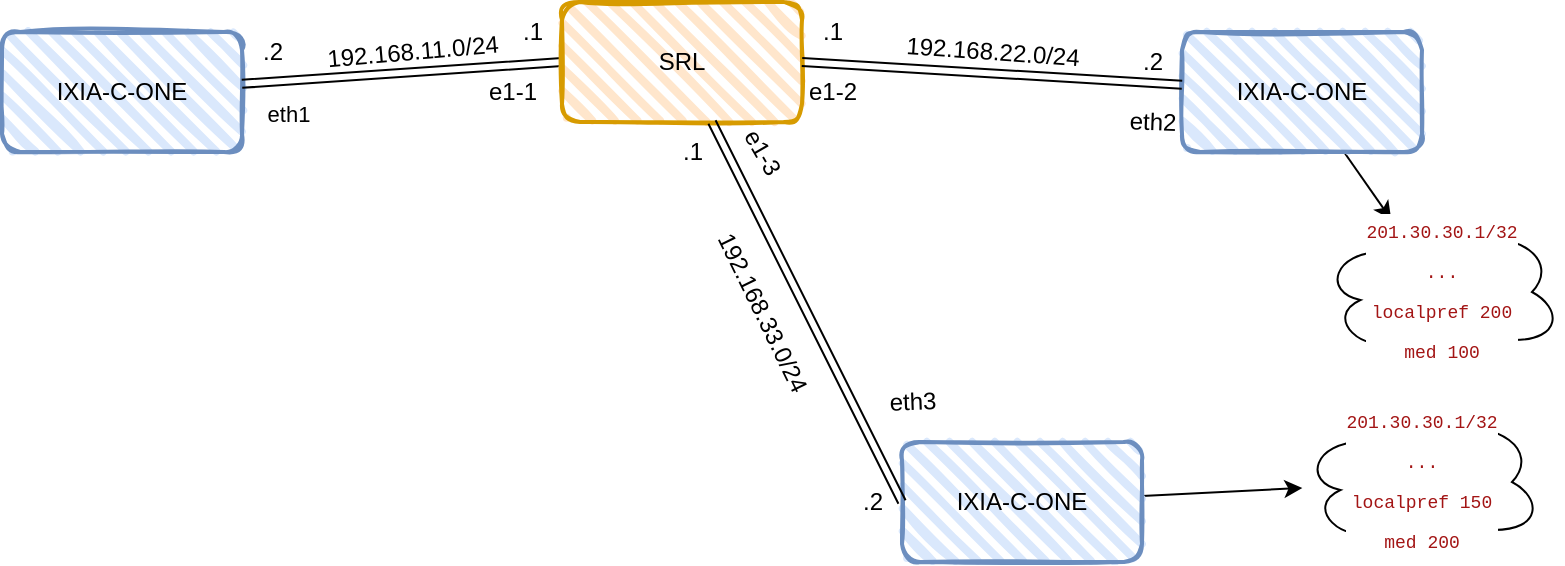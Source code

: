 <mxfile>
    <diagram id="n5aD3pfc266fdFQB0mMG" name="Page-1">
        <mxGraphModel dx="760" dy="243" grid="1" gridSize="10" guides="1" tooltips="1" connect="1" arrows="1" fold="1" page="1" pageScale="1" pageWidth="850" pageHeight="1100" math="0" shadow="0">
            <root>
                <mxCell id="0"/>
                <mxCell id="1" parent="0"/>
                <mxCell id="2" value="IXIA-C-ONE" style="rounded=1;whiteSpace=wrap;html=1;strokeWidth=2;fillWeight=4;hachureGap=8;hachureAngle=45;fillColor=#dae8fc;sketch=1;strokeColor=#6c8ebf;" parent="1" vertex="1">
                    <mxGeometry x="40" y="75" width="120" height="60" as="geometry"/>
                </mxCell>
                <mxCell id="27" value="" style="edgeStyle=none;html=1;" edge="1" parent="1" source="3" target="26">
                    <mxGeometry relative="1" as="geometry"/>
                </mxCell>
                <mxCell id="3" value="IXIA-C-ONE" style="rounded=1;whiteSpace=wrap;html=1;strokeWidth=2;fillWeight=4;hachureGap=8;hachureAngle=45;fillColor=#dae8fc;sketch=1;strokeColor=#6c8ebf;" parent="1" vertex="1">
                    <mxGeometry x="630" y="75" width="120" height="60" as="geometry"/>
                </mxCell>
                <mxCell id="4" value="" style="shape=link;html=1;entryX=0;entryY=0.5;entryDx=0;entryDy=0;" parent="1" source="2" target="6" edge="1">
                    <mxGeometry width="100" relative="1" as="geometry">
                        <mxPoint x="340" y="280" as="sourcePoint"/>
                        <mxPoint x="440" y="280" as="targetPoint"/>
                    </mxGeometry>
                </mxCell>
                <mxCell id="5" value="eth1" style="edgeLabel;html=1;align=center;verticalAlign=middle;resizable=0;points=[];" parent="4" vertex="1" connectable="0">
                    <mxGeometry x="-0.783" y="-1" relative="1" as="geometry">
                        <mxPoint x="5" y="15" as="offset"/>
                    </mxGeometry>
                </mxCell>
                <mxCell id="6" value="SRL" style="rounded=1;whiteSpace=wrap;html=1;strokeWidth=2;fillWeight=4;hachureGap=8;hachureAngle=45;fillColor=#ffe6cc;sketch=1;strokeColor=#d79b00;" parent="1" vertex="1">
                    <mxGeometry x="320" y="60" width="120" height="60" as="geometry"/>
                </mxCell>
                <mxCell id="7" value="" style="shape=link;html=1;entryX=1;entryY=0.5;entryDx=0;entryDy=0;" parent="1" source="3" target="6" edge="1">
                    <mxGeometry width="100" relative="1" as="geometry">
                        <mxPoint x="550" y="280" as="sourcePoint"/>
                        <mxPoint x="630" y="90" as="targetPoint"/>
                    </mxGeometry>
                </mxCell>
                <mxCell id="8" value="e1-1" style="text;html=1;align=center;verticalAlign=middle;resizable=0;points=[];autosize=1;strokeColor=none;fillColor=none;" parent="1" vertex="1">
                    <mxGeometry x="270" y="90" width="50" height="30" as="geometry"/>
                </mxCell>
                <mxCell id="9" value="e1-2" style="text;html=1;align=center;verticalAlign=middle;resizable=0;points=[];autosize=1;strokeColor=none;fillColor=none;" parent="1" vertex="1">
                    <mxGeometry x="430" y="90" width="50" height="30" as="geometry"/>
                </mxCell>
                <mxCell id="10" value="192.168.11.0/24" style="text;html=1;align=center;verticalAlign=middle;resizable=0;points=[];autosize=1;strokeColor=none;fillColor=none;rotation=-5;" parent="1" vertex="1">
                    <mxGeometry x="190" y="70" width="110" height="30" as="geometry"/>
                </mxCell>
                <mxCell id="11" value=".2" style="text;html=1;align=center;verticalAlign=middle;resizable=0;points=[];autosize=1;strokeColor=none;fillColor=none;" parent="1" vertex="1">
                    <mxGeometry x="160" y="70" width="30" height="30" as="geometry"/>
                </mxCell>
                <mxCell id="12" value=".1" style="text;html=1;align=center;verticalAlign=middle;resizable=0;points=[];autosize=1;strokeColor=none;fillColor=none;" parent="1" vertex="1">
                    <mxGeometry x="290" y="60" width="30" height="30" as="geometry"/>
                </mxCell>
                <mxCell id="13" value=".1" style="text;html=1;align=center;verticalAlign=middle;resizable=0;points=[];autosize=1;strokeColor=none;fillColor=none;" parent="1" vertex="1">
                    <mxGeometry x="440" y="60" width="30" height="30" as="geometry"/>
                </mxCell>
                <mxCell id="14" value=".2" style="text;html=1;align=center;verticalAlign=middle;resizable=0;points=[];autosize=1;strokeColor=none;fillColor=none;" parent="1" vertex="1">
                    <mxGeometry x="600" y="75" width="30" height="30" as="geometry"/>
                </mxCell>
                <mxCell id="15" value="192.168.22.0/24" style="text;html=1;align=center;verticalAlign=middle;resizable=0;points=[];autosize=1;strokeColor=none;fillColor=none;rotation=4;" parent="1" vertex="1">
                    <mxGeometry x="480" y="70" width="110" height="30" as="geometry"/>
                </mxCell>
                <mxCell id="25" value="" style="edgeStyle=none;html=1;" edge="1" parent="1" source="16" target="24">
                    <mxGeometry relative="1" as="geometry"/>
                </mxCell>
                <mxCell id="16" value="IXIA-C-ONE" style="rounded=1;whiteSpace=wrap;html=1;strokeWidth=2;fillWeight=4;hachureGap=8;hachureAngle=45;fillColor=#dae8fc;sketch=1;strokeColor=#6c8ebf;" parent="1" vertex="1">
                    <mxGeometry x="490" y="280" width="120" height="60" as="geometry"/>
                </mxCell>
                <mxCell id="17" value="" style="shape=link;html=1;exitX=0;exitY=0.5;exitDx=0;exitDy=0;" parent="1" source="16" target="6" edge="1">
                    <mxGeometry width="100" relative="1" as="geometry">
                        <mxPoint x="510" y="245.385" as="sourcePoint"/>
                        <mxPoint x="310" y="230" as="targetPoint"/>
                    </mxGeometry>
                </mxCell>
                <mxCell id="18" value="e1-3" style="text;html=1;align=center;verticalAlign=middle;resizable=0;points=[];autosize=1;strokeColor=none;fillColor=none;rotation=60;" parent="1" vertex="1">
                    <mxGeometry x="395" y="120" width="50" height="30" as="geometry"/>
                </mxCell>
                <mxCell id="19" value=".1" style="text;html=1;align=center;verticalAlign=middle;resizable=0;points=[];autosize=1;strokeColor=none;fillColor=none;" parent="1" vertex="1">
                    <mxGeometry x="370" y="120" width="30" height="30" as="geometry"/>
                </mxCell>
                <mxCell id="20" value=".2" style="text;html=1;align=center;verticalAlign=middle;resizable=0;points=[];autosize=1;strokeColor=none;fillColor=none;" parent="1" vertex="1">
                    <mxGeometry x="460" y="295" width="30" height="30" as="geometry"/>
                </mxCell>
                <mxCell id="21" value="192.168.33.0/24" style="text;html=1;align=center;verticalAlign=middle;resizable=0;points=[];autosize=1;strokeColor=none;fillColor=none;rotation=64;" parent="1" vertex="1">
                    <mxGeometry x="365" y="200" width="110" height="30" as="geometry"/>
                </mxCell>
                <mxCell id="22" value="eth2" style="text;html=1;align=center;verticalAlign=middle;resizable=0;points=[];autosize=1;strokeColor=none;fillColor=none;rotation=2;" parent="1" vertex="1">
                    <mxGeometry x="590" y="105" width="50" height="30" as="geometry"/>
                </mxCell>
                <mxCell id="23" value="eth3" style="text;html=1;align=center;verticalAlign=middle;resizable=0;points=[];autosize=1;strokeColor=none;fillColor=none;rotation=-2;" parent="1" vertex="1">
                    <mxGeometry x="470" y="245" width="50" height="30" as="geometry"/>
                </mxCell>
                <mxCell id="24" value="&lt;div style=&quot;background-color: rgb(255, 255, 255); font-family: Consolas, &amp;quot;Courier New&amp;quot;, monospace; line-height: 19px;&quot;&gt;&lt;div style=&quot;line-height: 19px;&quot;&gt;&lt;div style=&quot;border-color: var(--border-color); line-height: 19px;&quot;&gt;&lt;span style=&quot;border-color: var(--border-color); color: rgb(163, 21, 21);&quot;&gt;&lt;font style=&quot;border-color: var(--border-color); font-size: 9px;&quot;&gt;201.30.30.1/32&lt;/font&gt;&lt;/span&gt;&lt;/div&gt;&lt;div style=&quot;border-color: var(--border-color); line-height: 19px;&quot;&gt;&lt;span style=&quot;border-color: var(--border-color); color: rgb(163, 21, 21);&quot;&gt;&lt;font style=&quot;border-color: var(--border-color); font-size: 9px;&quot;&gt;...&lt;/font&gt;&lt;/span&gt;&lt;/div&gt;&lt;div style=&quot;border-color: var(--border-color); line-height: 19px;&quot;&gt;&lt;span style=&quot;border-color: var(--border-color); color: rgb(163, 21, 21);&quot;&gt;&lt;font style=&quot;border-color: var(--border-color); font-size: 9px;&quot;&gt;localpref 150&lt;/font&gt;&lt;/span&gt;&lt;/div&gt;&lt;div style=&quot;border-color: var(--border-color); line-height: 19px;&quot;&gt;&lt;span style=&quot;border-color: var(--border-color); color: rgb(163, 21, 21);&quot;&gt;&lt;font style=&quot;border-color: var(--border-color); font-size: 9px;&quot;&gt;med 200&lt;/font&gt;&lt;/span&gt;&lt;/div&gt;&lt;/div&gt;&lt;/div&gt;" style="ellipse;shape=cloud;whiteSpace=wrap;html=1;" vertex="1" parent="1">
                    <mxGeometry x="690" y="260" width="120" height="80" as="geometry"/>
                </mxCell>
                <mxCell id="26" value="&lt;div style=&quot;background-color: rgb(255, 255, 255); font-family: Consolas, &amp;quot;Courier New&amp;quot;, monospace; line-height: 19px;&quot;&gt;&lt;span style=&quot;color: rgb(163, 21, 21);&quot;&gt;&lt;font style=&quot;font-size: 9px;&quot;&gt;201.30.30.1/32&lt;/font&gt;&lt;/span&gt;&lt;/div&gt;&lt;div style=&quot;background-color: rgb(255, 255, 255); font-family: Consolas, &amp;quot;Courier New&amp;quot;, monospace; line-height: 19px;&quot;&gt;&lt;span style=&quot;color: rgb(163, 21, 21);&quot;&gt;&lt;font style=&quot;font-size: 9px;&quot;&gt;...&lt;/font&gt;&lt;/span&gt;&lt;/div&gt;&lt;div style=&quot;background-color: rgb(255, 255, 255); font-family: Consolas, &amp;quot;Courier New&amp;quot;, monospace; line-height: 19px;&quot;&gt;&lt;span style=&quot;color: rgb(163, 21, 21);&quot;&gt;&lt;font style=&quot;font-size: 9px;&quot;&gt;localpref 200&lt;/font&gt;&lt;/span&gt;&lt;/div&gt;&lt;div style=&quot;background-color: rgb(255, 255, 255); font-family: Consolas, &amp;quot;Courier New&amp;quot;, monospace; line-height: 19px;&quot;&gt;&lt;span style=&quot;color: rgb(163, 21, 21);&quot;&gt;&lt;font style=&quot;font-size: 9px;&quot;&gt;med 100&lt;/font&gt;&lt;/span&gt;&lt;/div&gt;" style="ellipse;shape=cloud;whiteSpace=wrap;html=1;" vertex="1" parent="1">
                    <mxGeometry x="700" y="165" width="120" height="80" as="geometry"/>
                </mxCell>
            </root>
        </mxGraphModel>
    </diagram>
</mxfile>